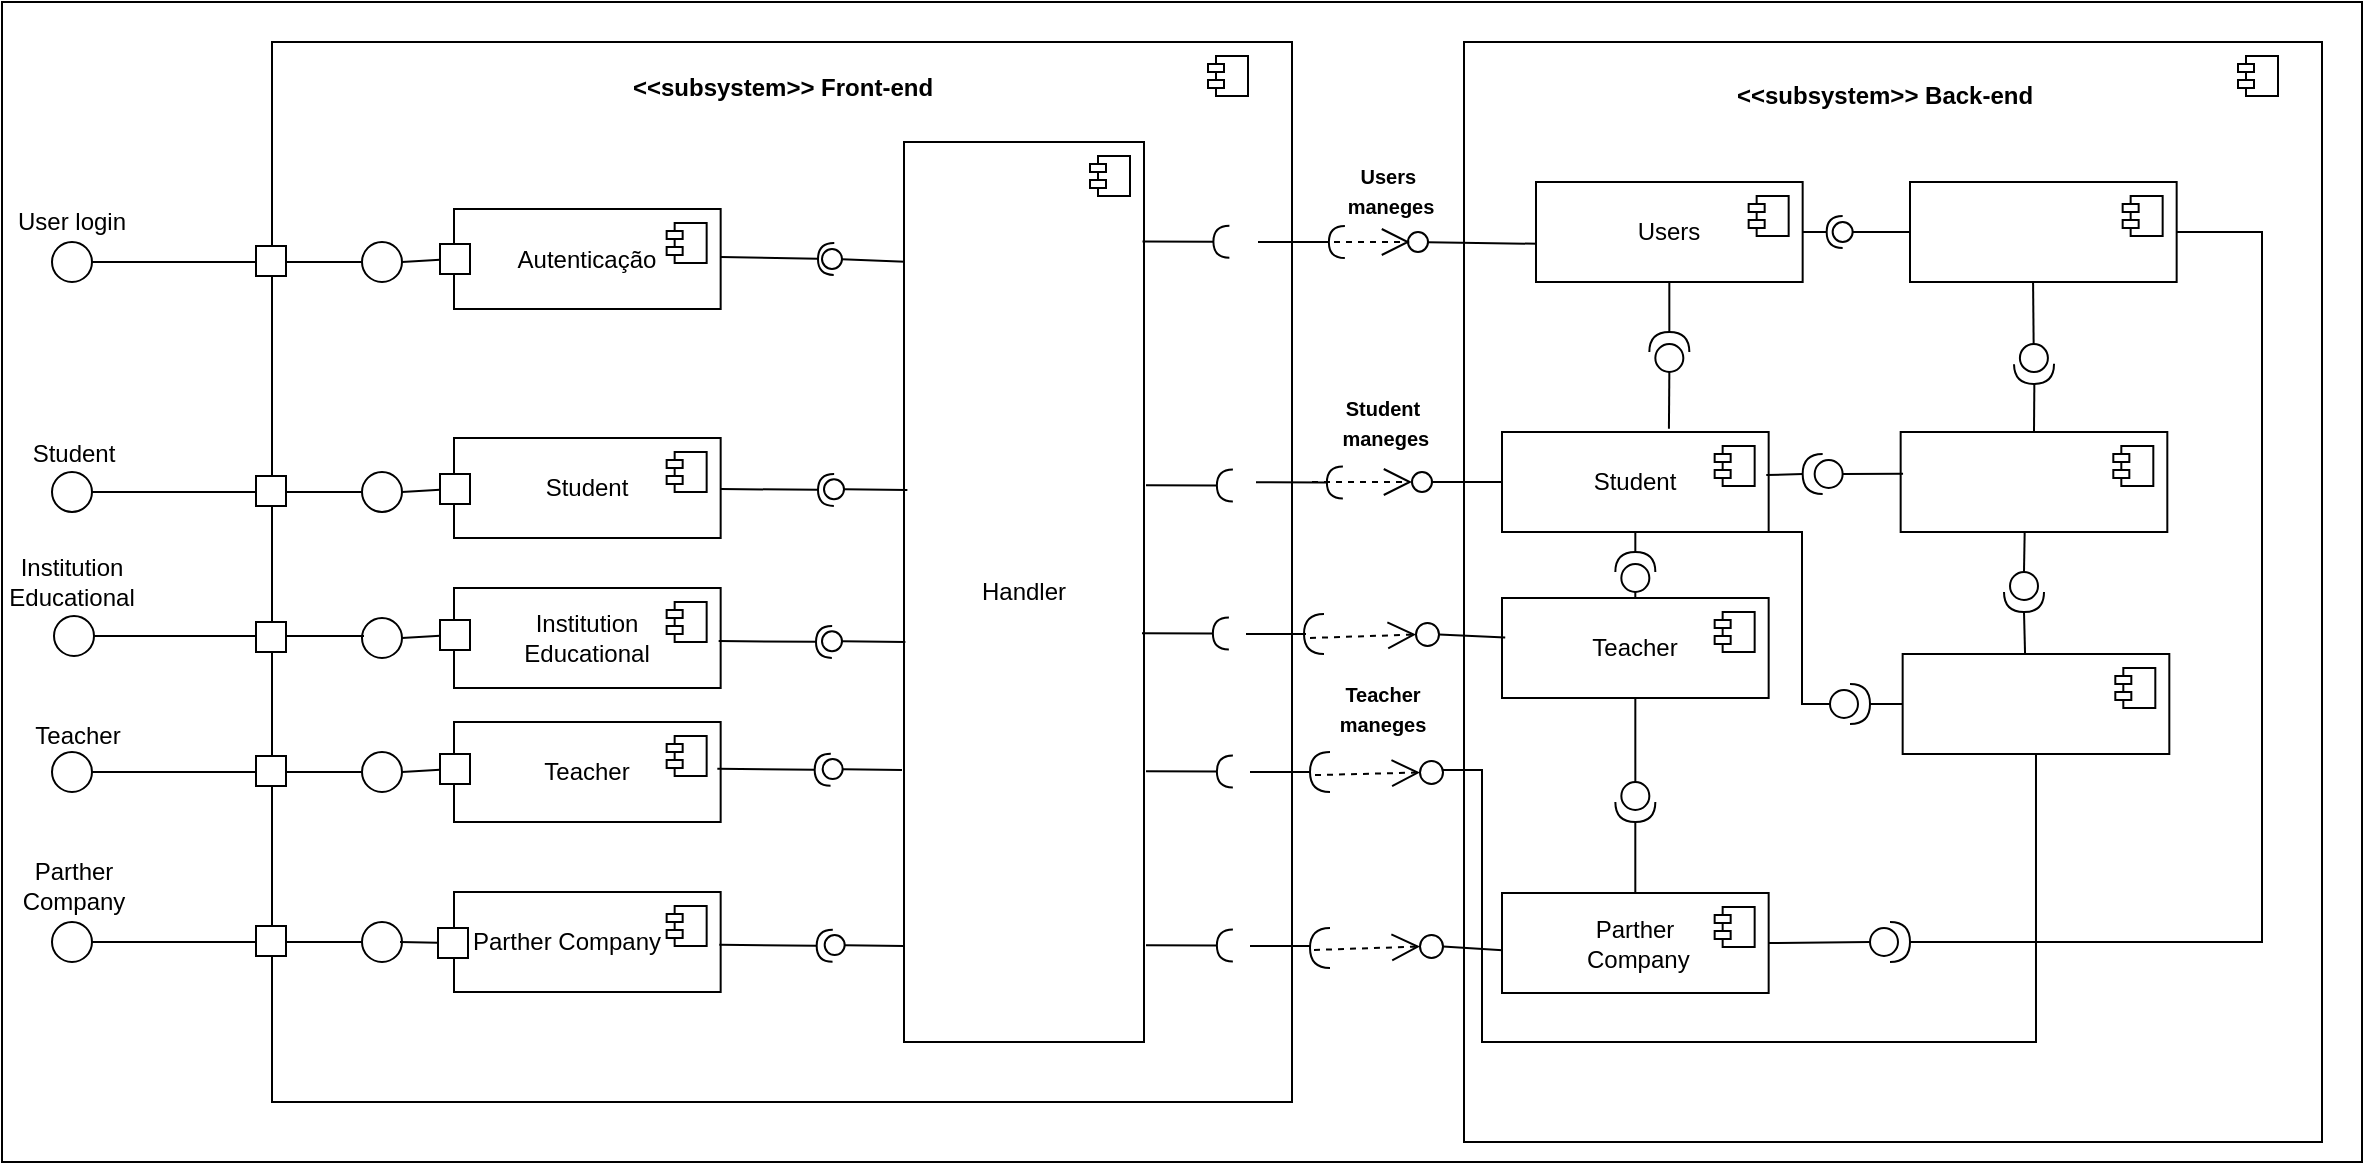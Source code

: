 <mxfile version="24.7.17">
  <diagram name="Page-1" id="5f0bae14-7c28-e335-631c-24af17079c00">
    <mxGraphModel dx="877" dy="366" grid="1" gridSize="10" guides="1" tooltips="1" connect="1" arrows="1" fold="1" page="1" pageScale="1" pageWidth="1100" pageHeight="850" background="none" math="0" shadow="0">
      <root>
        <mxCell id="0" />
        <mxCell id="1" parent="0" />
        <mxCell id="b6-UkwE3wFQKwUGQj949-1" value="" style="rounded=0;whiteSpace=wrap;html=1;" vertex="1" parent="1">
          <mxGeometry y="90" width="1180" height="580" as="geometry" />
        </mxCell>
        <mxCell id="b6-UkwE3wFQKwUGQj949-2" value="" style="html=1;dropTarget=0;whiteSpace=wrap;" vertex="1" parent="1">
          <mxGeometry x="135" y="110" width="510" height="530" as="geometry" />
        </mxCell>
        <mxCell id="b6-UkwE3wFQKwUGQj949-3" value="" style="shape=module;jettyWidth=8;jettyHeight=4;" vertex="1" parent="b6-UkwE3wFQKwUGQj949-2">
          <mxGeometry x="1" width="20" height="20" relative="1" as="geometry">
            <mxPoint x="-42" y="7" as="offset" />
          </mxGeometry>
        </mxCell>
        <mxCell id="b6-UkwE3wFQKwUGQj949-4" value="&amp;lt;&amp;lt;subsystem&amp;gt;&amp;gt; Front-end" style="text;align=center;fontStyle=1;verticalAlign=middle;spacingLeft=3;spacingRight=3;strokeColor=none;rotatable=0;points=[[0,0.5],[1,0.5]];portConstraint=eastwest;html=1;" vertex="1" parent="1">
          <mxGeometry x="350" y="120" width="80" height="26" as="geometry" />
        </mxCell>
        <mxCell id="b6-UkwE3wFQKwUGQj949-5" value="Autenticação" style="html=1;dropTarget=0;whiteSpace=wrap;" vertex="1" parent="1">
          <mxGeometry x="226" y="193.5" width="133.33" height="50" as="geometry" />
        </mxCell>
        <mxCell id="b6-UkwE3wFQKwUGQj949-6" value="" style="shape=module;jettyWidth=8;jettyHeight=4;" vertex="1" parent="b6-UkwE3wFQKwUGQj949-5">
          <mxGeometry x="1" width="20" height="20" relative="1" as="geometry">
            <mxPoint x="-27" y="7" as="offset" />
          </mxGeometry>
        </mxCell>
        <mxCell id="b6-UkwE3wFQKwUGQj949-7" value="" style="ellipse;whiteSpace=wrap;html=1;aspect=fixed;" vertex="1" parent="1">
          <mxGeometry x="25" y="210" width="20" height="20" as="geometry" />
        </mxCell>
        <mxCell id="b6-UkwE3wFQKwUGQj949-8" value="" style="endArrow=none;html=1;rounded=0;exitX=1;exitY=0.5;exitDx=0;exitDy=0;" edge="1" parent="1" source="b6-UkwE3wFQKwUGQj949-10" target="b6-UkwE3wFQKwUGQj949-5">
          <mxGeometry width="50" height="50" relative="1" as="geometry">
            <mxPoint x="486" y="420" as="sourcePoint" />
            <mxPoint x="536" y="370" as="targetPoint" />
          </mxGeometry>
        </mxCell>
        <mxCell id="b6-UkwE3wFQKwUGQj949-9" value="" style="endArrow=none;html=1;rounded=0;exitX=1;exitY=0.5;exitDx=0;exitDy=0;" edge="1" parent="1" source="b6-UkwE3wFQKwUGQj949-12" target="b6-UkwE3wFQKwUGQj949-10">
          <mxGeometry width="50" height="50" relative="1" as="geometry">
            <mxPoint x="45" y="220" as="sourcePoint" />
            <mxPoint x="175" y="220" as="targetPoint" />
          </mxGeometry>
        </mxCell>
        <mxCell id="b6-UkwE3wFQKwUGQj949-10" value="" style="whiteSpace=wrap;html=1;aspect=fixed;" vertex="1" parent="1">
          <mxGeometry x="219" y="211" width="15" height="15" as="geometry" />
        </mxCell>
        <mxCell id="b6-UkwE3wFQKwUGQj949-11" value="" style="endArrow=none;html=1;rounded=0;exitX=1;exitY=0.5;exitDx=0;exitDy=0;" edge="1" parent="1" source="b6-UkwE3wFQKwUGQj949-7" target="b6-UkwE3wFQKwUGQj949-12">
          <mxGeometry width="50" height="50" relative="1" as="geometry">
            <mxPoint x="45" y="220" as="sourcePoint" />
            <mxPoint x="248" y="219" as="targetPoint" />
          </mxGeometry>
        </mxCell>
        <mxCell id="b6-UkwE3wFQKwUGQj949-12" value="" style="ellipse;whiteSpace=wrap;html=1;aspect=fixed;" vertex="1" parent="1">
          <mxGeometry x="180" y="210" width="20" height="20" as="geometry" />
        </mxCell>
        <mxCell id="b6-UkwE3wFQKwUGQj949-13" value="" style="whiteSpace=wrap;html=1;aspect=fixed;" vertex="1" parent="1">
          <mxGeometry x="127" y="212" width="15" height="15" as="geometry" />
        </mxCell>
        <mxCell id="b6-UkwE3wFQKwUGQj949-14" value="Student" style="html=1;dropTarget=0;whiteSpace=wrap;" vertex="1" parent="1">
          <mxGeometry x="226" y="308" width="133.33" height="50" as="geometry" />
        </mxCell>
        <mxCell id="b6-UkwE3wFQKwUGQj949-15" value="" style="shape=module;jettyWidth=8;jettyHeight=4;" vertex="1" parent="b6-UkwE3wFQKwUGQj949-14">
          <mxGeometry x="1" width="20" height="20" relative="1" as="geometry">
            <mxPoint x="-27" y="7" as="offset" />
          </mxGeometry>
        </mxCell>
        <mxCell id="b6-UkwE3wFQKwUGQj949-16" value="" style="ellipse;whiteSpace=wrap;html=1;aspect=fixed;" vertex="1" parent="1">
          <mxGeometry x="25" y="325" width="20" height="20" as="geometry" />
        </mxCell>
        <mxCell id="b6-UkwE3wFQKwUGQj949-17" value="" style="endArrow=none;html=1;rounded=0;exitX=1;exitY=0.5;exitDx=0;exitDy=0;" edge="1" parent="1" source="b6-UkwE3wFQKwUGQj949-20" target="b6-UkwE3wFQKwUGQj949-18">
          <mxGeometry width="50" height="50" relative="1" as="geometry">
            <mxPoint x="45" y="345" as="sourcePoint" />
            <mxPoint x="175" y="345" as="targetPoint" />
          </mxGeometry>
        </mxCell>
        <mxCell id="b6-UkwE3wFQKwUGQj949-18" value="" style="whiteSpace=wrap;html=1;aspect=fixed;" vertex="1" parent="1">
          <mxGeometry x="219" y="326" width="15" height="15" as="geometry" />
        </mxCell>
        <mxCell id="b6-UkwE3wFQKwUGQj949-19" value="" style="endArrow=none;html=1;rounded=0;exitX=1;exitY=0.5;exitDx=0;exitDy=0;" edge="1" parent="1" source="b6-UkwE3wFQKwUGQj949-16" target="b6-UkwE3wFQKwUGQj949-20">
          <mxGeometry width="50" height="50" relative="1" as="geometry">
            <mxPoint x="45" y="335" as="sourcePoint" />
            <mxPoint x="248" y="334" as="targetPoint" />
          </mxGeometry>
        </mxCell>
        <mxCell id="b6-UkwE3wFQKwUGQj949-20" value="" style="ellipse;whiteSpace=wrap;html=1;aspect=fixed;" vertex="1" parent="1">
          <mxGeometry x="180" y="325" width="20" height="20" as="geometry" />
        </mxCell>
        <mxCell id="b6-UkwE3wFQKwUGQj949-21" value="" style="whiteSpace=wrap;html=1;aspect=fixed;" vertex="1" parent="1">
          <mxGeometry x="127" y="327" width="15" height="15" as="geometry" />
        </mxCell>
        <mxCell id="b6-UkwE3wFQKwUGQj949-22" value="Teacher" style="html=1;dropTarget=0;whiteSpace=wrap;" vertex="1" parent="1">
          <mxGeometry x="226" y="450" width="133.33" height="50" as="geometry" />
        </mxCell>
        <mxCell id="b6-UkwE3wFQKwUGQj949-23" value="" style="shape=module;jettyWidth=8;jettyHeight=4;" vertex="1" parent="b6-UkwE3wFQKwUGQj949-22">
          <mxGeometry x="1" width="20" height="20" relative="1" as="geometry">
            <mxPoint x="-27" y="7" as="offset" />
          </mxGeometry>
        </mxCell>
        <mxCell id="b6-UkwE3wFQKwUGQj949-24" value="" style="ellipse;whiteSpace=wrap;html=1;aspect=fixed;" vertex="1" parent="1">
          <mxGeometry x="25" y="465" width="20" height="20" as="geometry" />
        </mxCell>
        <mxCell id="b6-UkwE3wFQKwUGQj949-25" value="" style="endArrow=none;html=1;rounded=0;exitX=1;exitY=0.5;exitDx=0;exitDy=0;" edge="1" parent="1" source="b6-UkwE3wFQKwUGQj949-28" target="b6-UkwE3wFQKwUGQj949-26">
          <mxGeometry width="50" height="50" relative="1" as="geometry">
            <mxPoint x="45" y="475" as="sourcePoint" />
            <mxPoint x="175" y="475" as="targetPoint" />
          </mxGeometry>
        </mxCell>
        <mxCell id="b6-UkwE3wFQKwUGQj949-26" value="" style="whiteSpace=wrap;html=1;aspect=fixed;" vertex="1" parent="1">
          <mxGeometry x="219" y="466" width="15" height="15" as="geometry" />
        </mxCell>
        <mxCell id="b6-UkwE3wFQKwUGQj949-27" value="" style="endArrow=none;html=1;rounded=0;exitX=1;exitY=0.5;exitDx=0;exitDy=0;" edge="1" parent="1" source="b6-UkwE3wFQKwUGQj949-24" target="b6-UkwE3wFQKwUGQj949-28">
          <mxGeometry width="50" height="50" relative="1" as="geometry">
            <mxPoint x="45" y="475" as="sourcePoint" />
            <mxPoint x="248" y="474" as="targetPoint" />
          </mxGeometry>
        </mxCell>
        <mxCell id="b6-UkwE3wFQKwUGQj949-28" value="" style="ellipse;whiteSpace=wrap;html=1;aspect=fixed;" vertex="1" parent="1">
          <mxGeometry x="180" y="465" width="20" height="20" as="geometry" />
        </mxCell>
        <mxCell id="b6-UkwE3wFQKwUGQj949-29" value="" style="whiteSpace=wrap;html=1;aspect=fixed;" vertex="1" parent="1">
          <mxGeometry x="127" y="467" width="15" height="15" as="geometry" />
        </mxCell>
        <mxCell id="b6-UkwE3wFQKwUGQj949-30" value="User login" style="text;html=1;align=center;verticalAlign=middle;whiteSpace=wrap;rounded=0;" vertex="1" parent="1">
          <mxGeometry x="5" y="184.5" width="60" height="30" as="geometry" />
        </mxCell>
        <mxCell id="b6-UkwE3wFQKwUGQj949-31" value="Student" style="text;html=1;align=center;verticalAlign=middle;whiteSpace=wrap;rounded=0;" vertex="1" parent="1">
          <mxGeometry x="6" y="301" width="60" height="30" as="geometry" />
        </mxCell>
        <mxCell id="b6-UkwE3wFQKwUGQj949-32" value="Teacher" style="text;html=1;align=center;verticalAlign=middle;whiteSpace=wrap;rounded=0;" vertex="1" parent="1">
          <mxGeometry x="8" y="442" width="60" height="30" as="geometry" />
        </mxCell>
        <mxCell id="b6-UkwE3wFQKwUGQj949-33" value="Handler" style="html=1;dropTarget=0;whiteSpace=wrap;" vertex="1" parent="1">
          <mxGeometry x="451" y="160" width="120" height="450" as="geometry" />
        </mxCell>
        <mxCell id="b6-UkwE3wFQKwUGQj949-34" value="" style="shape=module;jettyWidth=8;jettyHeight=4;" vertex="1" parent="b6-UkwE3wFQKwUGQj949-33">
          <mxGeometry x="1" width="20" height="20" relative="1" as="geometry">
            <mxPoint x="-27" y="7" as="offset" />
          </mxGeometry>
        </mxCell>
        <mxCell id="b6-UkwE3wFQKwUGQj949-35" value="" style="rounded=0;orthogonalLoop=1;jettySize=auto;html=1;endArrow=halfCircle;endFill=0;endSize=6;strokeWidth=1;sketch=0;exitX=1;exitY=0.5;exitDx=0;exitDy=0;" edge="1" parent="1" source="b6-UkwE3wFQKwUGQj949-40">
          <mxGeometry relative="1" as="geometry">
            <mxPoint x="359.33" y="217.5" as="sourcePoint" />
            <mxPoint x="416" y="218" as="targetPoint" />
          </mxGeometry>
        </mxCell>
        <mxCell id="b6-UkwE3wFQKwUGQj949-36" value="" style="rounded=0;orthogonalLoop=1;jettySize=auto;html=1;endArrow=oval;endFill=0;sketch=0;sourcePerimeterSpacing=0;targetPerimeterSpacing=0;endSize=10;exitX=0.004;exitY=0.133;exitDx=0;exitDy=0;exitPerimeter=0;" edge="1" parent="1" source="b6-UkwE3wFQKwUGQj949-33">
          <mxGeometry relative="1" as="geometry">
            <mxPoint x="446" y="219" as="sourcePoint" />
            <mxPoint x="415" y="218.5" as="targetPoint" />
          </mxGeometry>
        </mxCell>
        <mxCell id="b6-UkwE3wFQKwUGQj949-37" value="" style="rounded=0;orthogonalLoop=1;jettySize=auto;html=1;endArrow=halfCircle;endFill=0;endSize=6;strokeWidth=1;sketch=0;exitX=1;exitY=0.5;exitDx=0;exitDy=0;" edge="1" parent="1">
          <mxGeometry relative="1" as="geometry">
            <mxPoint x="359.33" y="333.5" as="sourcePoint" />
            <mxPoint x="416" y="334" as="targetPoint" />
          </mxGeometry>
        </mxCell>
        <mxCell id="b6-UkwE3wFQKwUGQj949-38" value="" style="rounded=0;orthogonalLoop=1;jettySize=auto;html=1;endArrow=oval;endFill=0;sketch=0;sourcePerimeterSpacing=0;targetPerimeterSpacing=0;endSize=10;exitX=0.014;exitY=0.547;exitDx=0;exitDy=0;exitPerimeter=0;" edge="1" parent="1">
          <mxGeometry relative="1" as="geometry">
            <mxPoint x="452.68" y="333.98" as="sourcePoint" />
            <mxPoint x="416" y="333.62" as="targetPoint" />
          </mxGeometry>
        </mxCell>
        <mxCell id="b6-UkwE3wFQKwUGQj949-39" value="" style="rounded=0;orthogonalLoop=1;jettySize=auto;html=1;endArrow=halfCircle;endFill=0;endSize=6;strokeWidth=1;sketch=0;exitX=1;exitY=0.5;exitDx=0;exitDy=0;" edge="1" parent="1" target="b6-UkwE3wFQKwUGQj949-40">
          <mxGeometry relative="1" as="geometry">
            <mxPoint x="359.33" y="217.5" as="sourcePoint" />
            <mxPoint x="416" y="218" as="targetPoint" />
          </mxGeometry>
        </mxCell>
        <mxCell id="b6-UkwE3wFQKwUGQj949-40" value="" style="ellipse;whiteSpace=wrap;html=1;align=center;aspect=fixed;fillColor=none;strokeColor=none;resizable=0;perimeter=centerPerimeter;rotatable=0;allowArrows=0;points=[];outlineConnect=1;" vertex="1" parent="1">
          <mxGeometry x="411" y="213.5" width="10" height="10" as="geometry" />
        </mxCell>
        <mxCell id="b6-UkwE3wFQKwUGQj949-41" value="" style="rounded=0;orthogonalLoop=1;jettySize=auto;html=1;endArrow=halfCircle;endFill=0;endSize=6;strokeWidth=1;sketch=0;exitX=1;exitY=0.5;exitDx=0;exitDy=0;" edge="1" parent="1">
          <mxGeometry relative="1" as="geometry">
            <mxPoint x="357.67" y="473.41" as="sourcePoint" />
            <mxPoint x="414.34" y="473.91" as="targetPoint" />
          </mxGeometry>
        </mxCell>
        <mxCell id="b6-UkwE3wFQKwUGQj949-42" value="" style="rounded=0;orthogonalLoop=1;jettySize=auto;html=1;endArrow=oval;endFill=0;sketch=0;sourcePerimeterSpacing=0;targetPerimeterSpacing=0;endSize=10;" edge="1" parent="1">
          <mxGeometry relative="1" as="geometry">
            <mxPoint x="450" y="474" as="sourcePoint" />
            <mxPoint x="415.34" y="473.53" as="targetPoint" />
          </mxGeometry>
        </mxCell>
        <mxCell id="b6-UkwE3wFQKwUGQj949-43" value="" style="rounded=0;orthogonalLoop=1;jettySize=auto;html=1;endArrow=halfCircle;endFill=0;endSize=6;strokeWidth=1;sketch=0;fontSize=12;curved=1;exitX=0.978;exitY=0.131;exitDx=0;exitDy=0;exitPerimeter=0;entryX=0.935;entryY=0.208;entryDx=0;entryDy=0;entryPerimeter=0;" edge="1" parent="1">
          <mxGeometry relative="1" as="geometry">
            <mxPoint x="570.26" y="209.78" as="sourcePoint" />
            <mxPoint x="613.7" y="209.84" as="targetPoint" />
          </mxGeometry>
        </mxCell>
        <mxCell id="b6-UkwE3wFQKwUGQj949-44" value="" style="ellipse;whiteSpace=wrap;html=1;align=center;aspect=fixed;fillColor=none;strokeColor=none;resizable=0;perimeter=centerPerimeter;rotatable=0;allowArrows=0;points=[];outlineConnect=1;" vertex="1" parent="1">
          <mxGeometry x="216" y="410" width="10" height="10" as="geometry" />
        </mxCell>
        <mxCell id="b6-UkwE3wFQKwUGQj949-45" value="" style="rounded=0;orthogonalLoop=1;jettySize=auto;html=1;endArrow=halfCircle;endFill=0;endSize=6;strokeWidth=1;sketch=0;fontSize=12;curved=1;exitX=0.978;exitY=0.131;exitDx=0;exitDy=0;exitPerimeter=0;entryX=0.935;entryY=0.208;entryDx=0;entryDy=0;entryPerimeter=0;" edge="1" parent="1">
          <mxGeometry relative="1" as="geometry">
            <mxPoint x="628" y="210.0" as="sourcePoint" />
            <mxPoint x="671.44" y="210.06" as="targetPoint" />
          </mxGeometry>
        </mxCell>
        <mxCell id="b6-UkwE3wFQKwUGQj949-46" value="" style="rounded=0;orthogonalLoop=1;jettySize=auto;html=1;endArrow=halfCircle;endFill=0;endSize=6;strokeWidth=1;sketch=0;fontSize=12;curved=1;exitX=0.978;exitY=0.131;exitDx=0;exitDy=0;exitPerimeter=0;entryX=0.935;entryY=0.208;entryDx=0;entryDy=0;entryPerimeter=0;" edge="1" parent="1">
          <mxGeometry relative="1" as="geometry">
            <mxPoint x="572" y="331.67" as="sourcePoint" />
            <mxPoint x="615.44" y="331.73" as="targetPoint" />
          </mxGeometry>
        </mxCell>
        <mxCell id="b6-UkwE3wFQKwUGQj949-47" value="" style="rounded=0;orthogonalLoop=1;jettySize=auto;html=1;endArrow=halfCircle;endFill=0;endSize=6;strokeWidth=1;sketch=0;fontSize=12;curved=1;exitX=0.978;exitY=0.131;exitDx=0;exitDy=0;exitPerimeter=0;entryX=0.935;entryY=0.208;entryDx=0;entryDy=0;entryPerimeter=0;" edge="1" parent="1">
          <mxGeometry relative="1" as="geometry">
            <mxPoint x="627" y="330.17" as="sourcePoint" />
            <mxPoint x="670.44" y="330.23" as="targetPoint" />
          </mxGeometry>
        </mxCell>
        <mxCell id="b6-UkwE3wFQKwUGQj949-48" value="" style="rounded=0;orthogonalLoop=1;jettySize=auto;html=1;endArrow=halfCircle;endFill=0;endSize=6;strokeWidth=1;sketch=0;fontSize=12;curved=1;exitX=0.978;exitY=0.131;exitDx=0;exitDy=0;exitPerimeter=0;entryX=0.935;entryY=0.208;entryDx=0;entryDy=0;entryPerimeter=0;" edge="1" parent="1">
          <mxGeometry relative="1" as="geometry">
            <mxPoint x="572" y="474.67" as="sourcePoint" />
            <mxPoint x="615.44" y="474.73" as="targetPoint" />
          </mxGeometry>
        </mxCell>
        <mxCell id="b6-UkwE3wFQKwUGQj949-49" value="" style="html=1;dropTarget=0;whiteSpace=wrap;" vertex="1" parent="1">
          <mxGeometry x="731" y="110" width="429" height="550" as="geometry" />
        </mxCell>
        <mxCell id="b6-UkwE3wFQKwUGQj949-50" value="" style="shape=module;jettyWidth=8;jettyHeight=4;" vertex="1" parent="b6-UkwE3wFQKwUGQj949-49">
          <mxGeometry x="1" width="20" height="20" relative="1" as="geometry">
            <mxPoint x="-42" y="7" as="offset" />
          </mxGeometry>
        </mxCell>
        <mxCell id="b6-UkwE3wFQKwUGQj949-51" value="&amp;lt;&amp;lt;subsystem&amp;gt;&amp;gt; Back-end" style="text;align=center;fontStyle=1;verticalAlign=middle;spacingLeft=3;spacingRight=3;strokeColor=none;rotatable=0;points=[[0,0.5],[1,0.5]];portConstraint=eastwest;html=1;" vertex="1" parent="1">
          <mxGeometry x="901" y="124" width="80" height="26" as="geometry" />
        </mxCell>
        <mxCell id="b6-UkwE3wFQKwUGQj949-52" value="" style="ellipse;whiteSpace=wrap;html=1;align=center;aspect=fixed;fillColor=none;strokeColor=none;resizable=0;perimeter=centerPerimeter;rotatable=0;allowArrows=0;points=[];outlineConnect=1;" vertex="1" parent="1">
          <mxGeometry x="949.33" y="193.5" width="10" height="10" as="geometry" />
        </mxCell>
        <mxCell id="b6-UkwE3wFQKwUGQj949-53" value="" style="html=1;dropTarget=0;whiteSpace=wrap;" vertex="1" parent="1">
          <mxGeometry x="954" y="180" width="133.33" height="50" as="geometry" />
        </mxCell>
        <mxCell id="b6-UkwE3wFQKwUGQj949-54" value="" style="shape=module;jettyWidth=8;jettyHeight=4;" vertex="1" parent="b6-UkwE3wFQKwUGQj949-53">
          <mxGeometry x="1" width="20" height="20" relative="1" as="geometry">
            <mxPoint x="-27" y="7" as="offset" />
          </mxGeometry>
        </mxCell>
        <mxCell id="b6-UkwE3wFQKwUGQj949-55" value="" style="rounded=0;orthogonalLoop=1;jettySize=auto;html=1;endArrow=halfCircle;endFill=0;endSize=6;strokeWidth=1;sketch=0;exitX=1;exitY=0.5;exitDx=0;exitDy=0;" edge="1" parent="1" source="b6-UkwE3wFQKwUGQj949-103">
          <mxGeometry relative="1" as="geometry">
            <mxPoint x="997" y="365" as="sourcePoint" />
            <mxPoint x="920.33" y="205" as="targetPoint" />
          </mxGeometry>
        </mxCell>
        <mxCell id="b6-UkwE3wFQKwUGQj949-56" value="" style="rounded=0;orthogonalLoop=1;jettySize=auto;html=1;endArrow=oval;endFill=0;sketch=0;sourcePerimeterSpacing=0;targetPerimeterSpacing=0;endSize=10;exitX=0;exitY=0.5;exitDx=0;exitDy=0;" edge="1" parent="1" source="b6-UkwE3wFQKwUGQj949-53">
          <mxGeometry relative="1" as="geometry">
            <mxPoint x="957" y="365" as="sourcePoint" />
            <mxPoint x="920.33" y="205" as="targetPoint" />
          </mxGeometry>
        </mxCell>
        <mxCell id="b6-UkwE3wFQKwUGQj949-57" value="" style="ellipse;whiteSpace=wrap;html=1;align=center;aspect=fixed;fillColor=none;strokeColor=none;resizable=0;perimeter=centerPerimeter;rotatable=0;allowArrows=0;points=[];outlineConnect=1;" vertex="1" parent="1">
          <mxGeometry x="949.33" y="200" width="10" height="10" as="geometry" />
        </mxCell>
        <mxCell id="b6-UkwE3wFQKwUGQj949-58" value="" style="rounded=0;orthogonalLoop=1;jettySize=auto;html=1;endArrow=halfCircle;endFill=0;endSize=6;strokeWidth=1;sketch=0;exitX=0.863;exitY=0.605;exitDx=0;exitDy=0;exitPerimeter=0;" edge="1" parent="1">
          <mxGeometry relative="1" as="geometry">
            <mxPoint x="680" y="208.5" as="sourcePoint" />
            <mxPoint x="680" y="208.5" as="targetPoint" />
          </mxGeometry>
        </mxCell>
        <mxCell id="b6-UkwE3wFQKwUGQj949-59" value="" style="rounded=0;orthogonalLoop=1;jettySize=auto;html=1;endArrow=oval;endFill=0;sketch=0;sourcePerimeterSpacing=0;targetPerimeterSpacing=0;endSize=10;exitX=0.005;exitY=0.628;exitDx=0;exitDy=0;exitPerimeter=0;" edge="1" parent="1">
          <mxGeometry relative="1" as="geometry">
            <mxPoint x="799.667" y="211.4" as="sourcePoint" />
            <mxPoint x="708" y="210" as="targetPoint" />
          </mxGeometry>
        </mxCell>
        <mxCell id="b6-UkwE3wFQKwUGQj949-60" value="" style="ellipse;whiteSpace=wrap;html=1;align=center;aspect=fixed;fillColor=none;strokeColor=none;resizable=0;perimeter=centerPerimeter;rotatable=0;allowArrows=0;points=[];outlineConnect=1;" vertex="1" parent="1">
          <mxGeometry x="680" y="203.5" width="10" height="10" as="geometry" />
        </mxCell>
        <mxCell id="b6-UkwE3wFQKwUGQj949-61" value="" style="rounded=0;orthogonalLoop=1;jettySize=auto;html=1;endArrow=oval;endFill=0;sketch=0;sourcePerimeterSpacing=0;targetPerimeterSpacing=0;endSize=10;exitX=0;exitY=0.5;exitDx=0;exitDy=0;" edge="1" parent="1">
          <mxGeometry relative="1" as="geometry">
            <mxPoint x="790.0" y="330" as="sourcePoint" />
            <mxPoint x="710" y="330" as="targetPoint" />
          </mxGeometry>
        </mxCell>
        <mxCell id="b6-UkwE3wFQKwUGQj949-62" value="" style="html=1;dropTarget=0;whiteSpace=wrap;" vertex="1" parent="1">
          <mxGeometry x="949.33" y="305" width="133.33" height="50" as="geometry" />
        </mxCell>
        <mxCell id="b6-UkwE3wFQKwUGQj949-63" value="" style="shape=module;jettyWidth=8;jettyHeight=4;" vertex="1" parent="b6-UkwE3wFQKwUGQj949-62">
          <mxGeometry x="1" width="20" height="20" relative="1" as="geometry">
            <mxPoint x="-27" y="7" as="offset" />
          </mxGeometry>
        </mxCell>
        <mxCell id="b6-UkwE3wFQKwUGQj949-64" value="" style="html=1;dropTarget=0;whiteSpace=wrap;" vertex="1" parent="1">
          <mxGeometry x="950.33" y="416" width="133.33" height="50" as="geometry" />
        </mxCell>
        <mxCell id="b6-UkwE3wFQKwUGQj949-65" value="" style="shape=module;jettyWidth=8;jettyHeight=4;" vertex="1" parent="b6-UkwE3wFQKwUGQj949-64">
          <mxGeometry x="1" width="20" height="20" relative="1" as="geometry">
            <mxPoint x="-27" y="7" as="offset" />
          </mxGeometry>
        </mxCell>
        <mxCell id="b6-UkwE3wFQKwUGQj949-66" value="" style="shape=providedRequiredInterface;html=1;verticalLabelPosition=bottom;sketch=0;rotation=90;" vertex="1" parent="1">
          <mxGeometry x="1001" y="375" width="20" height="20" as="geometry" />
        </mxCell>
        <mxCell id="b6-UkwE3wFQKwUGQj949-67" value="" style="endArrow=none;html=1;rounded=0;entryX=0.465;entryY=1.007;entryDx=0;entryDy=0;exitX=0;exitY=0.5;exitDx=0;exitDy=0;exitPerimeter=0;entryPerimeter=0;" edge="1" parent="1" source="b6-UkwE3wFQKwUGQj949-66" target="b6-UkwE3wFQKwUGQj949-62">
          <mxGeometry width="50" height="50" relative="1" as="geometry">
            <mxPoint x="881" y="400" as="sourcePoint" />
            <mxPoint x="931" y="350" as="targetPoint" />
          </mxGeometry>
        </mxCell>
        <mxCell id="b6-UkwE3wFQKwUGQj949-68" value="" style="endArrow=none;html=1;rounded=0;entryX=1;entryY=0.5;entryDx=0;entryDy=0;exitX=0.459;exitY=-0.003;exitDx=0;exitDy=0;exitPerimeter=0;entryPerimeter=0;" edge="1" parent="1" source="b6-UkwE3wFQKwUGQj949-64" target="b6-UkwE3wFQKwUGQj949-66">
          <mxGeometry width="50" height="50" relative="1" as="geometry">
            <mxPoint x="1021" y="385" as="sourcePoint" />
            <mxPoint x="1022" y="365" as="targetPoint" />
          </mxGeometry>
        </mxCell>
        <mxCell id="b6-UkwE3wFQKwUGQj949-69" value="" style="shape=providedRequiredInterface;html=1;verticalLabelPosition=bottom;sketch=0;rotation=89;" vertex="1" parent="1">
          <mxGeometry x="1006" y="261" width="20" height="20" as="geometry" />
        </mxCell>
        <mxCell id="b6-UkwE3wFQKwUGQj949-70" value="" style="endArrow=none;html=1;rounded=0;entryX=0;entryY=0.5;entryDx=0;entryDy=0;entryPerimeter=0;exitX=0.349;exitY=0.97;exitDx=0;exitDy=0;exitPerimeter=0;" edge="1" parent="1" target="b6-UkwE3wFQKwUGQj949-69">
          <mxGeometry width="50" height="50" relative="1" as="geometry">
            <mxPoint x="1015.532" y="229.5" as="sourcePoint" />
            <mxPoint x="846" y="321" as="targetPoint" />
          </mxGeometry>
        </mxCell>
        <mxCell id="b6-UkwE3wFQKwUGQj949-71" value="" style="endArrow=none;html=1;rounded=0;entryX=1;entryY=0.5;entryDx=0;entryDy=0;entryPerimeter=0;exitX=0.5;exitY=0;exitDx=0;exitDy=0;" edge="1" parent="1" source="b6-UkwE3wFQKwUGQj949-62" target="b6-UkwE3wFQKwUGQj949-69">
          <mxGeometry width="50" height="50" relative="1" as="geometry">
            <mxPoint x="1025.532" y="239.5" as="sourcePoint" />
            <mxPoint x="1026" y="271" as="targetPoint" />
          </mxGeometry>
        </mxCell>
        <mxCell id="b6-UkwE3wFQKwUGQj949-72" value="&lt;span style=&quot;font-size: 10px;&quot;&gt;Student&lt;/span&gt;&lt;div&gt;&lt;span style=&quot;font-size: 10px;&quot;&gt;&amp;nbsp;maneges&lt;/span&gt;&lt;/div&gt;" style="text;align=center;fontStyle=1;verticalAlign=middle;spacingLeft=3;spacingRight=3;strokeColor=none;rotatable=0;points=[[0,0.5],[1,0.5]];portConstraint=eastwest;html=1;" vertex="1" parent="1">
          <mxGeometry x="660" y="280" width="60" height="40" as="geometry" />
        </mxCell>
        <mxCell id="b6-UkwE3wFQKwUGQj949-73" value="Student" style="html=1;dropTarget=0;whiteSpace=wrap;" vertex="1" parent="1">
          <mxGeometry x="750" y="305" width="133.33" height="50" as="geometry" />
        </mxCell>
        <mxCell id="b6-UkwE3wFQKwUGQj949-74" value="" style="shape=module;jettyWidth=8;jettyHeight=4;" vertex="1" parent="b6-UkwE3wFQKwUGQj949-73">
          <mxGeometry x="1" width="20" height="20" relative="1" as="geometry">
            <mxPoint x="-27" y="7" as="offset" />
          </mxGeometry>
        </mxCell>
        <mxCell id="b6-UkwE3wFQKwUGQj949-77" value="" style="shape=providedRequiredInterface;html=1;verticalLabelPosition=bottom;sketch=0;rotation=-180;" vertex="1" parent="1">
          <mxGeometry x="900.33" y="316" width="20" height="20" as="geometry" />
        </mxCell>
        <mxCell id="b6-UkwE3wFQKwUGQj949-78" value="" style="endArrow=none;html=1;rounded=0;entryX=0.991;entryY=0.431;entryDx=0;entryDy=0;entryPerimeter=0;exitX=1;exitY=0.5;exitDx=0;exitDy=0;exitPerimeter=0;" edge="1" parent="1" source="b6-UkwE3wFQKwUGQj949-77" target="b6-UkwE3wFQKwUGQj949-73">
          <mxGeometry width="50" height="50" relative="1" as="geometry">
            <mxPoint x="910" y="340" as="sourcePoint" />
            <mxPoint x="960" y="290" as="targetPoint" />
          </mxGeometry>
        </mxCell>
        <mxCell id="b6-UkwE3wFQKwUGQj949-79" value="" style="endArrow=none;html=1;rounded=0;entryX=0;entryY=0.5;entryDx=0;entryDy=0;entryPerimeter=0;exitX=0.009;exitY=0.417;exitDx=0;exitDy=0;exitPerimeter=0;" edge="1" parent="1" source="b6-UkwE3wFQKwUGQj949-62" target="b6-UkwE3wFQKwUGQj949-77">
          <mxGeometry width="50" height="50" relative="1" as="geometry">
            <mxPoint x="910" y="336" as="sourcePoint" />
            <mxPoint x="892" y="337" as="targetPoint" />
          </mxGeometry>
        </mxCell>
        <mxCell id="b6-UkwE3wFQKwUGQj949-80" value="Teacher" style="html=1;dropTarget=0;whiteSpace=wrap;" vertex="1" parent="1">
          <mxGeometry x="750" y="388" width="133.33" height="50" as="geometry" />
        </mxCell>
        <mxCell id="b6-UkwE3wFQKwUGQj949-81" value="" style="shape=module;jettyWidth=8;jettyHeight=4;" vertex="1" parent="b6-UkwE3wFQKwUGQj949-80">
          <mxGeometry x="1" width="20" height="20" relative="1" as="geometry">
            <mxPoint x="-27" y="7" as="offset" />
          </mxGeometry>
        </mxCell>
        <mxCell id="b6-UkwE3wFQKwUGQj949-83" value="" style="shape=providedRequiredInterface;html=1;verticalLabelPosition=bottom;sketch=0;rotation=-90;" vertex="1" parent="1">
          <mxGeometry x="806.67" y="365" width="20" height="20" as="geometry" />
        </mxCell>
        <mxCell id="b6-UkwE3wFQKwUGQj949-84" value="" style="endArrow=none;html=1;rounded=0;entryX=0.5;entryY=1;entryDx=0;entryDy=0;exitX=1;exitY=0.5;exitDx=0;exitDy=0;exitPerimeter=0;" edge="1" parent="1">
          <mxGeometry width="50" height="50" relative="1" as="geometry">
            <mxPoint x="816.67" y="365" as="sourcePoint" />
            <mxPoint x="816.665" y="355" as="targetPoint" />
          </mxGeometry>
        </mxCell>
        <mxCell id="b6-UkwE3wFQKwUGQj949-85" value="" style="endArrow=none;html=1;rounded=0;exitX=0;exitY=0.5;exitDx=0;exitDy=0;exitPerimeter=0;entryX=0.5;entryY=0;entryDx=0;entryDy=0;" edge="1" parent="1" source="b6-UkwE3wFQKwUGQj949-83" target="b6-UkwE3wFQKwUGQj949-80">
          <mxGeometry width="50" height="50" relative="1" as="geometry">
            <mxPoint x="910" y="410" as="sourcePoint" />
            <mxPoint x="960" y="360" as="targetPoint" />
          </mxGeometry>
        </mxCell>
        <mxCell id="b6-UkwE3wFQKwUGQj949-86" value="Parther&lt;div&gt;&amp;nbsp;Company&lt;/div&gt;" style="html=1;dropTarget=0;whiteSpace=wrap;" vertex="1" parent="1">
          <mxGeometry x="750" y="535.5" width="133.33" height="50" as="geometry" />
        </mxCell>
        <mxCell id="b6-UkwE3wFQKwUGQj949-87" value="" style="shape=module;jettyWidth=8;jettyHeight=4;" vertex="1" parent="b6-UkwE3wFQKwUGQj949-86">
          <mxGeometry x="1" width="20" height="20" relative="1" as="geometry">
            <mxPoint x="-27" y="7" as="offset" />
          </mxGeometry>
        </mxCell>
        <mxCell id="b6-UkwE3wFQKwUGQj949-88" value="" style="shape=providedRequiredInterface;html=1;verticalLabelPosition=bottom;sketch=0;rotation=90;" vertex="1" parent="1">
          <mxGeometry x="806.67" y="480" width="20" height="20" as="geometry" />
        </mxCell>
        <mxCell id="b6-UkwE3wFQKwUGQj949-89" value="" style="endArrow=none;html=1;rounded=0;entryX=0;entryY=0.5;entryDx=0;entryDy=0;entryPerimeter=0;exitX=0.5;exitY=1;exitDx=0;exitDy=0;" edge="1" parent="1" source="b6-UkwE3wFQKwUGQj949-80" target="b6-UkwE3wFQKwUGQj949-88">
          <mxGeometry width="50" height="50" relative="1" as="geometry">
            <mxPoint x="910" y="480" as="sourcePoint" />
            <mxPoint x="960" y="430" as="targetPoint" />
          </mxGeometry>
        </mxCell>
        <mxCell id="b6-UkwE3wFQKwUGQj949-90" value="" style="endArrow=none;html=1;rounded=0;exitX=1;exitY=0.5;exitDx=0;exitDy=0;exitPerimeter=0;entryX=0.5;entryY=0;entryDx=0;entryDy=0;" edge="1" parent="1" source="b6-UkwE3wFQKwUGQj949-88" target="b6-UkwE3wFQKwUGQj949-86">
          <mxGeometry width="50" height="50" relative="1" as="geometry">
            <mxPoint x="910" y="480" as="sourcePoint" />
            <mxPoint x="960" y="430" as="targetPoint" />
          </mxGeometry>
        </mxCell>
        <mxCell id="b6-UkwE3wFQKwUGQj949-91" value="" style="shape=providedRequiredInterface;html=1;verticalLabelPosition=bottom;sketch=0;" vertex="1" parent="1">
          <mxGeometry x="934" y="550" width="20" height="20" as="geometry" />
        </mxCell>
        <mxCell id="b6-UkwE3wFQKwUGQj949-92" value="" style="endArrow=none;html=1;rounded=0;exitX=1;exitY=0.5;exitDx=0;exitDy=0;exitPerimeter=0;entryX=1;entryY=0.5;entryDx=0;entryDy=0;" edge="1" parent="1" source="b6-UkwE3wFQKwUGQj949-91" target="b6-UkwE3wFQKwUGQj949-53">
          <mxGeometry width="50" height="50" relative="1" as="geometry">
            <mxPoint x="940" y="580" as="sourcePoint" />
            <mxPoint x="1087.33" y="225" as="targetPoint" />
            <Array as="points">
              <mxPoint x="1130" y="560" />
              <mxPoint x="1130" y="205" />
            </Array>
          </mxGeometry>
        </mxCell>
        <mxCell id="b6-UkwE3wFQKwUGQj949-93" value="" style="endArrow=none;html=1;rounded=0;entryX=0;entryY=0.5;entryDx=0;entryDy=0;entryPerimeter=0;exitX=1;exitY=0.5;exitDx=0;exitDy=0;" edge="1" parent="1" source="b6-UkwE3wFQKwUGQj949-86" target="b6-UkwE3wFQKwUGQj949-91">
          <mxGeometry width="50" height="50" relative="1" as="geometry">
            <mxPoint x="860" y="490" as="sourcePoint" />
            <mxPoint x="910" y="440" as="targetPoint" />
          </mxGeometry>
        </mxCell>
        <mxCell id="b6-UkwE3wFQKwUGQj949-94" value="" style="shape=providedRequiredInterface;html=1;verticalLabelPosition=bottom;sketch=0;" vertex="1" parent="1">
          <mxGeometry x="914" y="431" width="20" height="20" as="geometry" />
        </mxCell>
        <mxCell id="b6-UkwE3wFQKwUGQj949-95" value="" style="endArrow=none;html=1;rounded=0;exitX=0;exitY=0.5;exitDx=0;exitDy=0;exitPerimeter=0;entryX=1;entryY=1;entryDx=0;entryDy=0;" edge="1" parent="1" source="b6-UkwE3wFQKwUGQj949-94" target="b6-UkwE3wFQKwUGQj949-73">
          <mxGeometry width="50" height="50" relative="1" as="geometry">
            <mxPoint x="760" y="400" as="sourcePoint" />
            <mxPoint x="810" y="350" as="targetPoint" />
            <Array as="points">
              <mxPoint x="900" y="441" />
              <mxPoint x="900" y="355" />
            </Array>
          </mxGeometry>
        </mxCell>
        <mxCell id="b6-UkwE3wFQKwUGQj949-96" value="" style="endArrow=none;html=1;rounded=0;entryX=1;entryY=0.5;entryDx=0;entryDy=0;entryPerimeter=0;exitX=0;exitY=0.5;exitDx=0;exitDy=0;" edge="1" parent="1" source="b6-UkwE3wFQKwUGQj949-64" target="b6-UkwE3wFQKwUGQj949-94">
          <mxGeometry width="50" height="50" relative="1" as="geometry">
            <mxPoint x="760" y="400" as="sourcePoint" />
            <mxPoint x="810" y="350" as="targetPoint" />
          </mxGeometry>
        </mxCell>
        <mxCell id="b6-UkwE3wFQKwUGQj949-99" value="" style="endArrow=none;html=1;rounded=0;entryX=1;entryY=0.5;entryDx=0;entryDy=0;entryPerimeter=0;" edge="1" parent="1">
          <mxGeometry width="50" height="50" relative="1" as="geometry">
            <mxPoint x="624" y="475" as="sourcePoint" />
            <mxPoint x="654.0" y="475" as="targetPoint" />
          </mxGeometry>
        </mxCell>
        <mxCell id="b6-UkwE3wFQKwUGQj949-100" value="" style="shape=requiredInterface;html=1;verticalLabelPosition=bottom;sketch=0;rotation=-180;" vertex="1" parent="1">
          <mxGeometry x="654" y="465" width="10" height="20" as="geometry" />
        </mxCell>
        <mxCell id="b6-UkwE3wFQKwUGQj949-101" value="" style="ellipse;whiteSpace=wrap;html=1;aspect=fixed;" vertex="1" parent="1">
          <mxGeometry x="709" y="469.5" width="11.5" height="11.5" as="geometry" />
        </mxCell>
        <mxCell id="b6-UkwE3wFQKwUGQj949-102" value="" style="endArrow=none;html=1;rounded=0;entryX=0.5;entryY=1;entryDx=0;entryDy=0;" edge="1" parent="1" target="b6-UkwE3wFQKwUGQj949-64">
          <mxGeometry width="50" height="50" relative="1" as="geometry">
            <mxPoint x="720" y="474" as="sourcePoint" />
            <mxPoint x="756" y="474" as="targetPoint" />
            <Array as="points">
              <mxPoint x="740" y="474" />
              <mxPoint x="740" y="610" />
              <mxPoint x="1017" y="610" />
            </Array>
          </mxGeometry>
        </mxCell>
        <mxCell id="b6-UkwE3wFQKwUGQj949-103" value="Users" style="html=1;dropTarget=0;whiteSpace=wrap;" vertex="1" parent="1">
          <mxGeometry x="767" y="180" width="133.33" height="50" as="geometry" />
        </mxCell>
        <mxCell id="b6-UkwE3wFQKwUGQj949-104" value="" style="shape=module;jettyWidth=8;jettyHeight=4;" vertex="1" parent="b6-UkwE3wFQKwUGQj949-103">
          <mxGeometry x="1" width="20" height="20" relative="1" as="geometry">
            <mxPoint x="-27" y="7" as="offset" />
          </mxGeometry>
        </mxCell>
        <mxCell id="b6-UkwE3wFQKwUGQj949-105" value="" style="endArrow=open;endSize=12;dashed=1;html=1;rounded=0;entryX=0;entryY=0.5;entryDx=0;entryDy=0;exitX=0.75;exitY=0.423;exitDx=0;exitDy=0;exitPerimeter=0;" edge="1" parent="1" source="b6-UkwE3wFQKwUGQj949-100" target="b6-UkwE3wFQKwUGQj949-101">
          <mxGeometry width="160" relative="1" as="geometry">
            <mxPoint x="607" y="474.7" as="sourcePoint" />
            <mxPoint x="767" y="474.7" as="targetPoint" />
          </mxGeometry>
        </mxCell>
        <mxCell id="b6-UkwE3wFQKwUGQj949-106" value="" style="endArrow=open;endSize=12;dashed=1;html=1;rounded=0;" edge="1" parent="1">
          <mxGeometry width="160" relative="1" as="geometry">
            <mxPoint x="655" y="330" as="sourcePoint" />
            <mxPoint x="705" y="330" as="targetPoint" />
          </mxGeometry>
        </mxCell>
        <mxCell id="b6-UkwE3wFQKwUGQj949-107" value="" style="endArrow=open;endSize=12;dashed=1;html=1;rounded=0;" edge="1" parent="1">
          <mxGeometry width="160" relative="1" as="geometry">
            <mxPoint x="660" y="210" as="sourcePoint" />
            <mxPoint x="704" y="210" as="targetPoint" />
          </mxGeometry>
        </mxCell>
        <mxCell id="b6-UkwE3wFQKwUGQj949-108" value="&lt;font style=&quot;font-size: 10px;&quot;&gt;Users&amp;nbsp;&lt;/font&gt;&lt;div&gt;&lt;font style=&quot;font-size: 10px;&quot;&gt;maneges&lt;/font&gt;&lt;/div&gt;" style="text;align=center;fontStyle=1;verticalAlign=middle;spacingLeft=3;spacingRight=3;strokeColor=none;rotatable=0;points=[[0,0.5],[1,0.5]];portConstraint=eastwest;html=1;" vertex="1" parent="1">
          <mxGeometry x="664" y="163.5" width="60" height="40" as="geometry" />
        </mxCell>
        <mxCell id="b6-UkwE3wFQKwUGQj949-109" value="" style="shape=providedRequiredInterface;html=1;verticalLabelPosition=bottom;sketch=0;rotation=-90;" vertex="1" parent="1">
          <mxGeometry x="823.67" y="255" width="20" height="20" as="geometry" />
        </mxCell>
        <mxCell id="b6-UkwE3wFQKwUGQj949-110" value="" style="endArrow=none;html=1;rounded=0;entryX=0.5;entryY=1;entryDx=0;entryDy=0;exitX=1;exitY=0.5;exitDx=0;exitDy=0;exitPerimeter=0;" edge="1" parent="1" source="b6-UkwE3wFQKwUGQj949-109" target="b6-UkwE3wFQKwUGQj949-103">
          <mxGeometry width="50" height="50" relative="1" as="geometry">
            <mxPoint x="850" y="270" as="sourcePoint" />
            <mxPoint x="900" y="220" as="targetPoint" />
          </mxGeometry>
        </mxCell>
        <mxCell id="b6-UkwE3wFQKwUGQj949-111" value="" style="endArrow=none;html=1;rounded=0;exitX=0;exitY=0.5;exitDx=0;exitDy=0;exitPerimeter=0;entryX=0.626;entryY=-0.032;entryDx=0;entryDy=0;entryPerimeter=0;" edge="1" parent="1" source="b6-UkwE3wFQKwUGQj949-109" target="b6-UkwE3wFQKwUGQj949-73">
          <mxGeometry width="50" height="50" relative="1" as="geometry">
            <mxPoint x="850" y="270" as="sourcePoint" />
            <mxPoint x="900" y="220" as="targetPoint" />
          </mxGeometry>
        </mxCell>
        <mxCell id="b6-UkwE3wFQKwUGQj949-113" value="&lt;span style=&quot;font-size: 10px;&quot;&gt;Teacher&lt;/span&gt;&lt;div&gt;&lt;span style=&quot;font-size: 10px;&quot;&gt;maneges&lt;/span&gt;&lt;/div&gt;" style="text;align=center;fontStyle=1;verticalAlign=middle;spacingLeft=3;spacingRight=3;strokeColor=none;rotatable=0;points=[[0,0.5],[1,0.5]];portConstraint=eastwest;html=1;" vertex="1" parent="1">
          <mxGeometry x="660" y="423" width="60" height="40" as="geometry" />
        </mxCell>
        <mxCell id="b6-UkwE3wFQKwUGQj949-114" value="Parther Company" style="text;html=1;align=center;verticalAlign=middle;whiteSpace=wrap;rounded=0;" vertex="1" parent="1">
          <mxGeometry x="6" y="517" width="60" height="30" as="geometry" />
        </mxCell>
        <mxCell id="b6-UkwE3wFQKwUGQj949-115" value="Parther Company&amp;nbsp; &amp;nbsp; &amp;nbsp;&amp;nbsp;" style="html=1;dropTarget=0;whiteSpace=wrap;" vertex="1" parent="1">
          <mxGeometry x="226" y="535" width="133.33" height="50" as="geometry" />
        </mxCell>
        <mxCell id="b6-UkwE3wFQKwUGQj949-116" value="" style="shape=module;jettyWidth=8;jettyHeight=4;" vertex="1" parent="b6-UkwE3wFQKwUGQj949-115">
          <mxGeometry x="1" width="20" height="20" relative="1" as="geometry">
            <mxPoint x="-27" y="7" as="offset" />
          </mxGeometry>
        </mxCell>
        <mxCell id="b6-UkwE3wFQKwUGQj949-117" value="" style="ellipse;whiteSpace=wrap;html=1;aspect=fixed;" vertex="1" parent="1">
          <mxGeometry x="25" y="550" width="20" height="20" as="geometry" />
        </mxCell>
        <mxCell id="b6-UkwE3wFQKwUGQj949-118" value="" style="endArrow=none;html=1;rounded=0;exitX=1;exitY=0.5;exitDx=0;exitDy=0;" edge="1" parent="1" source="b6-UkwE3wFQKwUGQj949-117" target="b6-UkwE3wFQKwUGQj949-119">
          <mxGeometry width="50" height="50" relative="1" as="geometry">
            <mxPoint x="45" y="560" as="sourcePoint" />
            <mxPoint x="248" y="559" as="targetPoint" />
          </mxGeometry>
        </mxCell>
        <mxCell id="b6-UkwE3wFQKwUGQj949-119" value="" style="ellipse;whiteSpace=wrap;html=1;aspect=fixed;" vertex="1" parent="1">
          <mxGeometry x="180" y="550" width="20" height="20" as="geometry" />
        </mxCell>
        <mxCell id="b6-UkwE3wFQKwUGQj949-120" value="" style="whiteSpace=wrap;html=1;aspect=fixed;" vertex="1" parent="1">
          <mxGeometry x="127" y="552" width="15" height="15" as="geometry" />
        </mxCell>
        <mxCell id="b6-UkwE3wFQKwUGQj949-121" value="" style="endArrow=none;html=1;rounded=0;exitX=1;exitY=0.5;exitDx=0;exitDy=0;" edge="1" parent="1" target="b6-UkwE3wFQKwUGQj949-122">
          <mxGeometry width="50" height="50" relative="1" as="geometry">
            <mxPoint x="199" y="560" as="sourcePoint" />
            <mxPoint x="174" y="560" as="targetPoint" />
          </mxGeometry>
        </mxCell>
        <mxCell id="b6-UkwE3wFQKwUGQj949-122" value="" style="whiteSpace=wrap;html=1;aspect=fixed;" vertex="1" parent="1">
          <mxGeometry x="218" y="553" width="15" height="15" as="geometry" />
        </mxCell>
        <mxCell id="b6-UkwE3wFQKwUGQj949-125" value="Institution&lt;div&gt;Educational&lt;/div&gt;" style="html=1;dropTarget=0;whiteSpace=wrap;" vertex="1" parent="1">
          <mxGeometry x="226" y="383" width="133.33" height="50" as="geometry" />
        </mxCell>
        <mxCell id="b6-UkwE3wFQKwUGQj949-126" value="" style="shape=module;jettyWidth=8;jettyHeight=4;" vertex="1" parent="b6-UkwE3wFQKwUGQj949-125">
          <mxGeometry x="1" width="20" height="20" relative="1" as="geometry">
            <mxPoint x="-27" y="7" as="offset" />
          </mxGeometry>
        </mxCell>
        <mxCell id="b6-UkwE3wFQKwUGQj949-127" value="" style="endArrow=none;html=1;rounded=0;exitX=1;exitY=0.5;exitDx=0;exitDy=0;" edge="1" parent="1" source="b6-UkwE3wFQKwUGQj949-129" target="b6-UkwE3wFQKwUGQj949-128">
          <mxGeometry width="50" height="50" relative="1" as="geometry">
            <mxPoint x="45" y="408" as="sourcePoint" />
            <mxPoint x="175" y="408" as="targetPoint" />
          </mxGeometry>
        </mxCell>
        <mxCell id="b6-UkwE3wFQKwUGQj949-128" value="" style="whiteSpace=wrap;html=1;aspect=fixed;" vertex="1" parent="1">
          <mxGeometry x="219" y="399" width="15" height="15" as="geometry" />
        </mxCell>
        <mxCell id="b6-UkwE3wFQKwUGQj949-129" value="" style="ellipse;whiteSpace=wrap;html=1;aspect=fixed;" vertex="1" parent="1">
          <mxGeometry x="180" y="398" width="20" height="20" as="geometry" />
        </mxCell>
        <mxCell id="b6-UkwE3wFQKwUGQj949-131" value="" style="ellipse;whiteSpace=wrap;html=1;aspect=fixed;" vertex="1" parent="1">
          <mxGeometry x="26" y="397" width="20" height="20" as="geometry" />
        </mxCell>
        <mxCell id="b6-UkwE3wFQKwUGQj949-132" value="" style="endArrow=none;html=1;rounded=0;exitX=1;exitY=0.5;exitDx=0;exitDy=0;" edge="1" parent="1" source="b6-UkwE3wFQKwUGQj949-131">
          <mxGeometry width="50" height="50" relative="1" as="geometry">
            <mxPoint x="46" y="407" as="sourcePoint" />
            <mxPoint x="181" y="407" as="targetPoint" />
          </mxGeometry>
        </mxCell>
        <mxCell id="b6-UkwE3wFQKwUGQj949-130" value="" style="whiteSpace=wrap;html=1;aspect=fixed;" vertex="1" parent="1">
          <mxGeometry x="127" y="400" width="15" height="15" as="geometry" />
        </mxCell>
        <mxCell id="b6-UkwE3wFQKwUGQj949-133" value="" style="rounded=0;orthogonalLoop=1;jettySize=auto;html=1;endArrow=halfCircle;endFill=0;endSize=6;strokeWidth=1;sketch=0;exitX=1;exitY=0.5;exitDx=0;exitDy=0;" edge="1" parent="1">
          <mxGeometry relative="1" as="geometry">
            <mxPoint x="358.33" y="409.5" as="sourcePoint" />
            <mxPoint x="415" y="410" as="targetPoint" />
          </mxGeometry>
        </mxCell>
        <mxCell id="b6-UkwE3wFQKwUGQj949-134" value="" style="rounded=0;orthogonalLoop=1;jettySize=auto;html=1;endArrow=oval;endFill=0;sketch=0;sourcePerimeterSpacing=0;targetPerimeterSpacing=0;endSize=10;exitX=0.014;exitY=0.547;exitDx=0;exitDy=0;exitPerimeter=0;" edge="1" parent="1">
          <mxGeometry relative="1" as="geometry">
            <mxPoint x="451.68" y="409.98" as="sourcePoint" />
            <mxPoint x="415" y="409.62" as="targetPoint" />
          </mxGeometry>
        </mxCell>
        <mxCell id="b6-UkwE3wFQKwUGQj949-135" value="" style="rounded=0;orthogonalLoop=1;jettySize=auto;html=1;endArrow=halfCircle;endFill=0;endSize=6;strokeWidth=1;sketch=0;exitX=1;exitY=0.5;exitDx=0;exitDy=0;" edge="1" parent="1">
          <mxGeometry relative="1" as="geometry">
            <mxPoint x="358.67" y="561.41" as="sourcePoint" />
            <mxPoint x="415.34" y="561.91" as="targetPoint" />
          </mxGeometry>
        </mxCell>
        <mxCell id="b6-UkwE3wFQKwUGQj949-136" value="" style="rounded=0;orthogonalLoop=1;jettySize=auto;html=1;endArrow=oval;endFill=0;sketch=0;sourcePerimeterSpacing=0;targetPerimeterSpacing=0;endSize=10;" edge="1" parent="1">
          <mxGeometry relative="1" as="geometry">
            <mxPoint x="451" y="562" as="sourcePoint" />
            <mxPoint x="416.34" y="561.53" as="targetPoint" />
          </mxGeometry>
        </mxCell>
        <mxCell id="b6-UkwE3wFQKwUGQj949-137" value="Institution Educational" style="text;html=1;align=center;verticalAlign=middle;whiteSpace=wrap;rounded=0;" vertex="1" parent="1">
          <mxGeometry x="5" y="365" width="60" height="30" as="geometry" />
        </mxCell>
        <mxCell id="b6-UkwE3wFQKwUGQj949-138" value="" style="rounded=0;orthogonalLoop=1;jettySize=auto;html=1;endArrow=halfCircle;endFill=0;endSize=6;strokeWidth=1;sketch=0;fontSize=12;curved=1;exitX=0.978;exitY=0.131;exitDx=0;exitDy=0;exitPerimeter=0;entryX=0.935;entryY=0.208;entryDx=0;entryDy=0;entryPerimeter=0;" edge="1" parent="1">
          <mxGeometry relative="1" as="geometry">
            <mxPoint x="570" y="405.67" as="sourcePoint" />
            <mxPoint x="613.44" y="405.73" as="targetPoint" />
          </mxGeometry>
        </mxCell>
        <mxCell id="b6-UkwE3wFQKwUGQj949-139" value="" style="endArrow=none;html=1;rounded=0;entryX=1;entryY=0.5;entryDx=0;entryDy=0;entryPerimeter=0;" edge="1" parent="1">
          <mxGeometry width="50" height="50" relative="1" as="geometry">
            <mxPoint x="622" y="406" as="sourcePoint" />
            <mxPoint x="652.0" y="406" as="targetPoint" />
          </mxGeometry>
        </mxCell>
        <mxCell id="b6-UkwE3wFQKwUGQj949-140" value="" style="ellipse;whiteSpace=wrap;html=1;aspect=fixed;" vertex="1" parent="1">
          <mxGeometry x="707" y="400.5" width="11.5" height="11.5" as="geometry" />
        </mxCell>
        <mxCell id="b6-UkwE3wFQKwUGQj949-141" value="" style="endArrow=open;endSize=12;dashed=1;html=1;rounded=0;entryX=0;entryY=0.5;entryDx=0;entryDy=0;exitX=0.75;exitY=0.423;exitDx=0;exitDy=0;exitPerimeter=0;" edge="1" parent="1" target="b6-UkwE3wFQKwUGQj949-140">
          <mxGeometry width="160" relative="1" as="geometry">
            <mxPoint x="654" y="408" as="sourcePoint" />
            <mxPoint x="765" y="405.7" as="targetPoint" />
          </mxGeometry>
        </mxCell>
        <mxCell id="b6-UkwE3wFQKwUGQj949-142" value="" style="rounded=0;orthogonalLoop=1;jettySize=auto;html=1;endArrow=halfCircle;endFill=0;endSize=6;strokeWidth=1;sketch=0;fontSize=12;curved=1;exitX=0.978;exitY=0.131;exitDx=0;exitDy=0;exitPerimeter=0;entryX=0.935;entryY=0.208;entryDx=0;entryDy=0;entryPerimeter=0;" edge="1" parent="1">
          <mxGeometry relative="1" as="geometry">
            <mxPoint x="572" y="561.67" as="sourcePoint" />
            <mxPoint x="615.44" y="561.73" as="targetPoint" />
          </mxGeometry>
        </mxCell>
        <mxCell id="b6-UkwE3wFQKwUGQj949-143" value="" style="endArrow=none;html=1;rounded=0;entryX=1;entryY=0.5;entryDx=0;entryDy=0;entryPerimeter=0;" edge="1" parent="1">
          <mxGeometry width="50" height="50" relative="1" as="geometry">
            <mxPoint x="624" y="562" as="sourcePoint" />
            <mxPoint x="654.0" y="562" as="targetPoint" />
          </mxGeometry>
        </mxCell>
        <mxCell id="b6-UkwE3wFQKwUGQj949-144" value="" style="ellipse;whiteSpace=wrap;html=1;aspect=fixed;" vertex="1" parent="1">
          <mxGeometry x="709" y="556.5" width="11.5" height="11.5" as="geometry" />
        </mxCell>
        <mxCell id="b6-UkwE3wFQKwUGQj949-145" value="" style="endArrow=open;endSize=12;dashed=1;html=1;rounded=0;entryX=0;entryY=0.5;entryDx=0;entryDy=0;exitX=0.75;exitY=0.423;exitDx=0;exitDy=0;exitPerimeter=0;" edge="1" parent="1" target="b6-UkwE3wFQKwUGQj949-144">
          <mxGeometry width="160" relative="1" as="geometry">
            <mxPoint x="656" y="564" as="sourcePoint" />
            <mxPoint x="767" y="561.7" as="targetPoint" />
          </mxGeometry>
        </mxCell>
        <mxCell id="b6-UkwE3wFQKwUGQj949-146" value="" style="shape=requiredInterface;html=1;verticalLabelPosition=bottom;sketch=0;rotation=-180;" vertex="1" parent="1">
          <mxGeometry x="651" y="396" width="10" height="20" as="geometry" />
        </mxCell>
        <mxCell id="b6-UkwE3wFQKwUGQj949-147" value="" style="shape=requiredInterface;html=1;verticalLabelPosition=bottom;sketch=0;rotation=-180;" vertex="1" parent="1">
          <mxGeometry x="654" y="553" width="10" height="20" as="geometry" />
        </mxCell>
        <mxCell id="b6-UkwE3wFQKwUGQj949-149" value="" style="endArrow=none;html=1;rounded=0;exitX=1;exitY=0.5;exitDx=0;exitDy=0;entryX=0.012;entryY=0.394;entryDx=0;entryDy=0;entryPerimeter=0;" edge="1" parent="1" source="b6-UkwE3wFQKwUGQj949-140" target="b6-UkwE3wFQKwUGQj949-80">
          <mxGeometry width="50" height="50" relative="1" as="geometry">
            <mxPoint x="860" y="460" as="sourcePoint" />
            <mxPoint x="910" y="410" as="targetPoint" />
          </mxGeometry>
        </mxCell>
        <mxCell id="b6-UkwE3wFQKwUGQj949-150" value="" style="endArrow=none;html=1;rounded=0;exitX=1;exitY=0.5;exitDx=0;exitDy=0;entryX=0.002;entryY=0.573;entryDx=0;entryDy=0;entryPerimeter=0;" edge="1" parent="1" source="b6-UkwE3wFQKwUGQj949-144" target="b6-UkwE3wFQKwUGQj949-86">
          <mxGeometry width="50" height="50" relative="1" as="geometry">
            <mxPoint x="900" y="640" as="sourcePoint" />
            <mxPoint x="950" y="590" as="targetPoint" />
          </mxGeometry>
        </mxCell>
      </root>
    </mxGraphModel>
  </diagram>
</mxfile>
